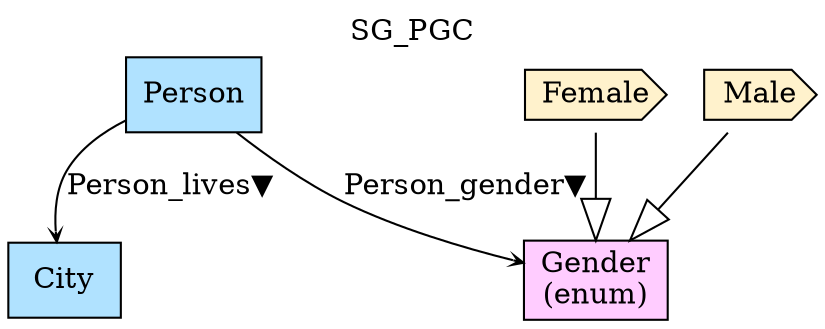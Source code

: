 digraph {graph[label=SG_PGC,labelloc=tl,labelfontsize=12];
"Person"[shape=record,fillcolor=lightskyblue1,style = filled,label="Person"];
"Female"[shape=cds,fillcolor="#FFF2CC",style = filled,label="Female"];
"Male"[shape=cds,fillcolor="#FFF2CC",style = filled,label="Male"];
"Gender"[shape=record,fillcolor="#FFCCFF",style = filled,label="Gender\l(enum)"];
"City"[shape=record,fillcolor=lightskyblue1,style = filled,label="City"];

"Female"->"Gender"[arrowhead=onormal,arrowsize=2.0];
"Male"->"Gender"[arrowhead=onormal,arrowsize=2.0];
"Person"->"City"[label="Person_lives▼",arrowhead=vee,headlabel="",arrowsize=.5];
"Person"->"Gender"[label="Person_gender▼",arrowhead=vee,headlabel="",arrowsize=.5];
}